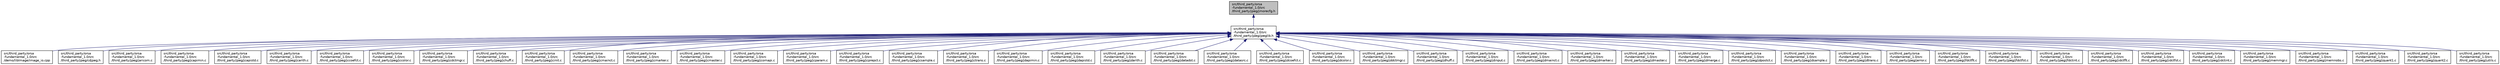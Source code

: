 digraph "src/third_party/orsa-fundamental_1.0/src/third_party/jpeg/jmorecfg.h"
{
  edge [fontname="Helvetica",fontsize="10",labelfontname="Helvetica",labelfontsize="10"];
  node [fontname="Helvetica",fontsize="10",shape=record];
  Node1 [label="src/third_party/orsa\l-fundamental_1.0/src\l/third_party/jpeg/jmorecfg.h",height=0.2,width=0.4,color="black", fillcolor="grey75", style="filled", fontcolor="black"];
  Node1 -> Node2 [dir="back",color="midnightblue",fontsize="10",style="solid"];
  Node2 [label="src/third_party/orsa\l-fundamental_1.0/src\l/third_party/jpeg/jpeglib.h",height=0.2,width=0.4,color="black", fillcolor="white", style="filled",URL="$jpeglib_8h.html"];
  Node2 -> Node3 [dir="back",color="midnightblue",fontsize="10",style="solid"];
  Node3 [label="src/third_party/orsa\l-fundamental_1.0/src\l/demo/libImage/image_io.cpp",height=0.2,width=0.4,color="black", fillcolor="white", style="filled",URL="$image__io_8cpp.html"];
  Node2 -> Node4 [dir="back",color="midnightblue",fontsize="10",style="solid"];
  Node4 [label="src/third_party/orsa\l-fundamental_1.0/src\l/third_party/jpeg/cdjpeg.h",height=0.2,width=0.4,color="black", fillcolor="white", style="filled",URL="$cdjpeg_8h.html"];
  Node2 -> Node5 [dir="back",color="midnightblue",fontsize="10",style="solid"];
  Node5 [label="src/third_party/orsa\l-fundamental_1.0/src\l/third_party/jpeg/jaricom.c",height=0.2,width=0.4,color="black", fillcolor="white", style="filled",URL="$jaricom_8c.html"];
  Node2 -> Node6 [dir="back",color="midnightblue",fontsize="10",style="solid"];
  Node6 [label="src/third_party/orsa\l-fundamental_1.0/src\l/third_party/jpeg/jcapimin.c",height=0.2,width=0.4,color="black", fillcolor="white", style="filled",URL="$jcapimin_8c.html"];
  Node2 -> Node7 [dir="back",color="midnightblue",fontsize="10",style="solid"];
  Node7 [label="src/third_party/orsa\l-fundamental_1.0/src\l/third_party/jpeg/jcapistd.c",height=0.2,width=0.4,color="black", fillcolor="white", style="filled",URL="$jcapistd_8c.html"];
  Node2 -> Node8 [dir="back",color="midnightblue",fontsize="10",style="solid"];
  Node8 [label="src/third_party/orsa\l-fundamental_1.0/src\l/third_party/jpeg/jcarith.c",height=0.2,width=0.4,color="black", fillcolor="white", style="filled",URL="$jcarith_8c.html"];
  Node2 -> Node9 [dir="back",color="midnightblue",fontsize="10",style="solid"];
  Node9 [label="src/third_party/orsa\l-fundamental_1.0/src\l/third_party/jpeg/jccoefct.c",height=0.2,width=0.4,color="black", fillcolor="white", style="filled",URL="$jccoefct_8c.html"];
  Node2 -> Node10 [dir="back",color="midnightblue",fontsize="10",style="solid"];
  Node10 [label="src/third_party/orsa\l-fundamental_1.0/src\l/third_party/jpeg/jccolor.c",height=0.2,width=0.4,color="black", fillcolor="white", style="filled",URL="$jccolor_8c.html"];
  Node2 -> Node11 [dir="back",color="midnightblue",fontsize="10",style="solid"];
  Node11 [label="src/third_party/orsa\l-fundamental_1.0/src\l/third_party/jpeg/jcdctmgr.c",height=0.2,width=0.4,color="black", fillcolor="white", style="filled",URL="$jcdctmgr_8c.html"];
  Node2 -> Node12 [dir="back",color="midnightblue",fontsize="10",style="solid"];
  Node12 [label="src/third_party/orsa\l-fundamental_1.0/src\l/third_party/jpeg/jchuff.c",height=0.2,width=0.4,color="black", fillcolor="white", style="filled",URL="$jchuff_8c.html"];
  Node2 -> Node13 [dir="back",color="midnightblue",fontsize="10",style="solid"];
  Node13 [label="src/third_party/orsa\l-fundamental_1.0/src\l/third_party/jpeg/jcinit.c",height=0.2,width=0.4,color="black", fillcolor="white", style="filled",URL="$jcinit_8c.html"];
  Node2 -> Node14 [dir="back",color="midnightblue",fontsize="10",style="solid"];
  Node14 [label="src/third_party/orsa\l-fundamental_1.0/src\l/third_party/jpeg/jcmainct.c",height=0.2,width=0.4,color="black", fillcolor="white", style="filled",URL="$jcmainct_8c.html"];
  Node2 -> Node15 [dir="back",color="midnightblue",fontsize="10",style="solid"];
  Node15 [label="src/third_party/orsa\l-fundamental_1.0/src\l/third_party/jpeg/jcmarker.c",height=0.2,width=0.4,color="black", fillcolor="white", style="filled",URL="$jcmarker_8c.html"];
  Node2 -> Node16 [dir="back",color="midnightblue",fontsize="10",style="solid"];
  Node16 [label="src/third_party/orsa\l-fundamental_1.0/src\l/third_party/jpeg/jcmaster.c",height=0.2,width=0.4,color="black", fillcolor="white", style="filled",URL="$jcmaster_8c.html"];
  Node2 -> Node17 [dir="back",color="midnightblue",fontsize="10",style="solid"];
  Node17 [label="src/third_party/orsa\l-fundamental_1.0/src\l/third_party/jpeg/jcomapi.c",height=0.2,width=0.4,color="black", fillcolor="white", style="filled",URL="$jcomapi_8c.html"];
  Node2 -> Node18 [dir="back",color="midnightblue",fontsize="10",style="solid"];
  Node18 [label="src/third_party/orsa\l-fundamental_1.0/src\l/third_party/jpeg/jcparam.c",height=0.2,width=0.4,color="black", fillcolor="white", style="filled",URL="$jcparam_8c.html"];
  Node2 -> Node19 [dir="back",color="midnightblue",fontsize="10",style="solid"];
  Node19 [label="src/third_party/orsa\l-fundamental_1.0/src\l/third_party/jpeg/jcprepct.c",height=0.2,width=0.4,color="black", fillcolor="white", style="filled",URL="$jcprepct_8c.html"];
  Node2 -> Node20 [dir="back",color="midnightblue",fontsize="10",style="solid"];
  Node20 [label="src/third_party/orsa\l-fundamental_1.0/src\l/third_party/jpeg/jcsample.c",height=0.2,width=0.4,color="black", fillcolor="white", style="filled",URL="$jcsample_8c.html"];
  Node2 -> Node21 [dir="back",color="midnightblue",fontsize="10",style="solid"];
  Node21 [label="src/third_party/orsa\l-fundamental_1.0/src\l/third_party/jpeg/jctrans.c",height=0.2,width=0.4,color="black", fillcolor="white", style="filled",URL="$jctrans_8c.html"];
  Node2 -> Node22 [dir="back",color="midnightblue",fontsize="10",style="solid"];
  Node22 [label="src/third_party/orsa\l-fundamental_1.0/src\l/third_party/jpeg/jdapimin.c",height=0.2,width=0.4,color="black", fillcolor="white", style="filled",URL="$jdapimin_8c.html"];
  Node2 -> Node23 [dir="back",color="midnightblue",fontsize="10",style="solid"];
  Node23 [label="src/third_party/orsa\l-fundamental_1.0/src\l/third_party/jpeg/jdapistd.c",height=0.2,width=0.4,color="black", fillcolor="white", style="filled",URL="$jdapistd_8c.html"];
  Node2 -> Node24 [dir="back",color="midnightblue",fontsize="10",style="solid"];
  Node24 [label="src/third_party/orsa\l-fundamental_1.0/src\l/third_party/jpeg/jdarith.c",height=0.2,width=0.4,color="black", fillcolor="white", style="filled",URL="$jdarith_8c.html"];
  Node2 -> Node25 [dir="back",color="midnightblue",fontsize="10",style="solid"];
  Node25 [label="src/third_party/orsa\l-fundamental_1.0/src\l/third_party/jpeg/jdatadst.c",height=0.2,width=0.4,color="black", fillcolor="white", style="filled",URL="$jdatadst_8c.html"];
  Node2 -> Node26 [dir="back",color="midnightblue",fontsize="10",style="solid"];
  Node26 [label="src/third_party/orsa\l-fundamental_1.0/src\l/third_party/jpeg/jdatasrc.c",height=0.2,width=0.4,color="black", fillcolor="white", style="filled",URL="$jdatasrc_8c.html"];
  Node2 -> Node27 [dir="back",color="midnightblue",fontsize="10",style="solid"];
  Node27 [label="src/third_party/orsa\l-fundamental_1.0/src\l/third_party/jpeg/jdcoefct.c",height=0.2,width=0.4,color="black", fillcolor="white", style="filled",URL="$jdcoefct_8c.html"];
  Node2 -> Node28 [dir="back",color="midnightblue",fontsize="10",style="solid"];
  Node28 [label="src/third_party/orsa\l-fundamental_1.0/src\l/third_party/jpeg/jdcolor.c",height=0.2,width=0.4,color="black", fillcolor="white", style="filled",URL="$jdcolor_8c.html"];
  Node2 -> Node29 [dir="back",color="midnightblue",fontsize="10",style="solid"];
  Node29 [label="src/third_party/orsa\l-fundamental_1.0/src\l/third_party/jpeg/jddctmgr.c",height=0.2,width=0.4,color="black", fillcolor="white", style="filled",URL="$jddctmgr_8c.html"];
  Node2 -> Node30 [dir="back",color="midnightblue",fontsize="10",style="solid"];
  Node30 [label="src/third_party/orsa\l-fundamental_1.0/src\l/third_party/jpeg/jdhuff.c",height=0.2,width=0.4,color="black", fillcolor="white", style="filled",URL="$jdhuff_8c.html"];
  Node2 -> Node31 [dir="back",color="midnightblue",fontsize="10",style="solid"];
  Node31 [label="src/third_party/orsa\l-fundamental_1.0/src\l/third_party/jpeg/jdinput.c",height=0.2,width=0.4,color="black", fillcolor="white", style="filled",URL="$jdinput_8c.html"];
  Node2 -> Node32 [dir="back",color="midnightblue",fontsize="10",style="solid"];
  Node32 [label="src/third_party/orsa\l-fundamental_1.0/src\l/third_party/jpeg/jdmainct.c",height=0.2,width=0.4,color="black", fillcolor="white", style="filled",URL="$jdmainct_8c.html"];
  Node2 -> Node33 [dir="back",color="midnightblue",fontsize="10",style="solid"];
  Node33 [label="src/third_party/orsa\l-fundamental_1.0/src\l/third_party/jpeg/jdmarker.c",height=0.2,width=0.4,color="black", fillcolor="white", style="filled",URL="$jdmarker_8c.html"];
  Node2 -> Node34 [dir="back",color="midnightblue",fontsize="10",style="solid"];
  Node34 [label="src/third_party/orsa\l-fundamental_1.0/src\l/third_party/jpeg/jdmaster.c",height=0.2,width=0.4,color="black", fillcolor="white", style="filled",URL="$jdmaster_8c.html"];
  Node2 -> Node35 [dir="back",color="midnightblue",fontsize="10",style="solid"];
  Node35 [label="src/third_party/orsa\l-fundamental_1.0/src\l/third_party/jpeg/jdmerge.c",height=0.2,width=0.4,color="black", fillcolor="white", style="filled",URL="$jdmerge_8c.html"];
  Node2 -> Node36 [dir="back",color="midnightblue",fontsize="10",style="solid"];
  Node36 [label="src/third_party/orsa\l-fundamental_1.0/src\l/third_party/jpeg/jdpostct.c",height=0.2,width=0.4,color="black", fillcolor="white", style="filled",URL="$jdpostct_8c.html"];
  Node2 -> Node37 [dir="back",color="midnightblue",fontsize="10",style="solid"];
  Node37 [label="src/third_party/orsa\l-fundamental_1.0/src\l/third_party/jpeg/jdsample.c",height=0.2,width=0.4,color="black", fillcolor="white", style="filled",URL="$jdsample_8c.html"];
  Node2 -> Node38 [dir="back",color="midnightblue",fontsize="10",style="solid"];
  Node38 [label="src/third_party/orsa\l-fundamental_1.0/src\l/third_party/jpeg/jdtrans.c",height=0.2,width=0.4,color="black", fillcolor="white", style="filled",URL="$jdtrans_8c.html"];
  Node2 -> Node39 [dir="back",color="midnightblue",fontsize="10",style="solid"];
  Node39 [label="src/third_party/orsa\l-fundamental_1.0/src\l/third_party/jpeg/jerror.c",height=0.2,width=0.4,color="black", fillcolor="white", style="filled",URL="$jerror_8c.html"];
  Node2 -> Node40 [dir="back",color="midnightblue",fontsize="10",style="solid"];
  Node40 [label="src/third_party/orsa\l-fundamental_1.0/src\l/third_party/jpeg/jfdctflt.c",height=0.2,width=0.4,color="black", fillcolor="white", style="filled",URL="$jfdctflt_8c.html"];
  Node2 -> Node41 [dir="back",color="midnightblue",fontsize="10",style="solid"];
  Node41 [label="src/third_party/orsa\l-fundamental_1.0/src\l/third_party/jpeg/jfdctfst.c",height=0.2,width=0.4,color="black", fillcolor="white", style="filled",URL="$jfdctfst_8c.html"];
  Node2 -> Node42 [dir="back",color="midnightblue",fontsize="10",style="solid"];
  Node42 [label="src/third_party/orsa\l-fundamental_1.0/src\l/third_party/jpeg/jfdctint.c",height=0.2,width=0.4,color="black", fillcolor="white", style="filled",URL="$jfdctint_8c.html"];
  Node2 -> Node43 [dir="back",color="midnightblue",fontsize="10",style="solid"];
  Node43 [label="src/third_party/orsa\l-fundamental_1.0/src\l/third_party/jpeg/jidctflt.c",height=0.2,width=0.4,color="black", fillcolor="white", style="filled",URL="$jidctflt_8c.html"];
  Node2 -> Node44 [dir="back",color="midnightblue",fontsize="10",style="solid"];
  Node44 [label="src/third_party/orsa\l-fundamental_1.0/src\l/third_party/jpeg/jidctfst.c",height=0.2,width=0.4,color="black", fillcolor="white", style="filled",URL="$jidctfst_8c.html"];
  Node2 -> Node45 [dir="back",color="midnightblue",fontsize="10",style="solid"];
  Node45 [label="src/third_party/orsa\l-fundamental_1.0/src\l/third_party/jpeg/jidctint.c",height=0.2,width=0.4,color="black", fillcolor="white", style="filled",URL="$jidctint_8c.html"];
  Node2 -> Node46 [dir="back",color="midnightblue",fontsize="10",style="solid"];
  Node46 [label="src/third_party/orsa\l-fundamental_1.0/src\l/third_party/jpeg/jmemmgr.c",height=0.2,width=0.4,color="black", fillcolor="white", style="filled",URL="$jmemmgr_8c.html"];
  Node2 -> Node47 [dir="back",color="midnightblue",fontsize="10",style="solid"];
  Node47 [label="src/third_party/orsa\l-fundamental_1.0/src\l/third_party/jpeg/jmemnobs.c",height=0.2,width=0.4,color="black", fillcolor="white", style="filled",URL="$jmemnobs_8c.html"];
  Node2 -> Node48 [dir="back",color="midnightblue",fontsize="10",style="solid"];
  Node48 [label="src/third_party/orsa\l-fundamental_1.0/src\l/third_party/jpeg/jquant1.c",height=0.2,width=0.4,color="black", fillcolor="white", style="filled",URL="$jquant1_8c.html"];
  Node2 -> Node49 [dir="back",color="midnightblue",fontsize="10",style="solid"];
  Node49 [label="src/third_party/orsa\l-fundamental_1.0/src\l/third_party/jpeg/jquant2.c",height=0.2,width=0.4,color="black", fillcolor="white", style="filled",URL="$jquant2_8c.html"];
  Node2 -> Node50 [dir="back",color="midnightblue",fontsize="10",style="solid"];
  Node50 [label="src/third_party/orsa\l-fundamental_1.0/src\l/third_party/jpeg/jutils.c",height=0.2,width=0.4,color="black", fillcolor="white", style="filled",URL="$jutils_8c.html"];
}
